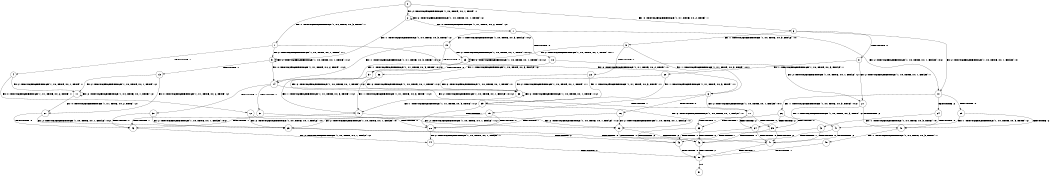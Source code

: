 digraph BCG {
size = "7, 10.5";
center = TRUE;
node [shape = circle];
0 [peripheries = 2];
0 -> 1 [label = "EX !1 !ATOMIC_EXCH_BRANCH (1, +0, TRUE, +0, 3, TRUE) !::"];
0 -> 2 [label = "EX !2 !ATOMIC_EXCH_BRANCH (1, +0, TRUE, +0, 1, TRUE) !::"];
0 -> 3 [label = "EX !0 !ATOMIC_EXCH_BRANCH (1, +1, TRUE, +0, 2, TRUE) !::"];
1 -> 4 [label = "TERMINATE !1"];
1 -> 5 [label = "EX !2 !ATOMIC_EXCH_BRANCH (1, +0, TRUE, +0, 1, TRUE) !:1:"];
1 -> 6 [label = "EX !0 !ATOMIC_EXCH_BRANCH (1, +1, TRUE, +0, 2, TRUE) !:1:"];
2 -> 5 [label = "EX !1 !ATOMIC_EXCH_BRANCH (1, +0, TRUE, +0, 3, TRUE) !:2:"];
2 -> 7 [label = "EX !0 !ATOMIC_EXCH_BRANCH (1, +1, TRUE, +0, 2, TRUE) !:2:"];
2 -> 2 [label = "EX !2 !ATOMIC_EXCH_BRANCH (1, +0, TRUE, +0, 1, TRUE) !:2:"];
3 -> 8 [label = "TERMINATE !0"];
3 -> 9 [label = "EX !1 !ATOMIC_EXCH_BRANCH (1, +0, TRUE, +0, 3, FALSE) !:0:"];
3 -> 10 [label = "EX !2 !ATOMIC_EXCH_BRANCH (1, +0, TRUE, +0, 1, FALSE) !:0:"];
4 -> 11 [label = "EX !2 !ATOMIC_EXCH_BRANCH (1, +0, TRUE, +0, 1, TRUE) !::"];
4 -> 12 [label = "EX !0 !ATOMIC_EXCH_BRANCH (1, +1, TRUE, +0, 2, TRUE) !::"];
5 -> 13 [label = "TERMINATE !1"];
5 -> 14 [label = "EX !0 !ATOMIC_EXCH_BRANCH (1, +1, TRUE, +0, 2, TRUE) !:1:2:"];
5 -> 5 [label = "EX !2 !ATOMIC_EXCH_BRANCH (1, +0, TRUE, +0, 1, TRUE) !:1:2:"];
6 -> 15 [label = "TERMINATE !1"];
6 -> 16 [label = "TERMINATE !0"];
6 -> 17 [label = "EX !2 !ATOMIC_EXCH_BRANCH (1, +0, TRUE, +0, 1, FALSE) !:0:1:"];
7 -> 18 [label = "TERMINATE !0"];
7 -> 19 [label = "EX !1 !ATOMIC_EXCH_BRANCH (1, +0, TRUE, +0, 3, FALSE) !:0:2:"];
7 -> 10 [label = "EX !2 !ATOMIC_EXCH_BRANCH (1, +0, TRUE, +0, 1, FALSE) !:0:2:"];
8 -> 20 [label = "EX !1 !ATOMIC_EXCH_BRANCH (1, +0, TRUE, +0, 3, FALSE) !::"];
8 -> 21 [label = "EX !2 !ATOMIC_EXCH_BRANCH (1, +0, TRUE, +0, 1, FALSE) !::"];
9 -> 22 [label = "TERMINATE !0"];
9 -> 23 [label = "EX !2 !ATOMIC_EXCH_BRANCH (1, +0, TRUE, +0, 1, TRUE) !:0:1:"];
9 -> 6 [label = "EX !1 !ATOMIC_EXCH_BRANCH (1, +1, TRUE, +0, 3, TRUE) !:0:1:"];
10 -> 24 [label = "TERMINATE !2"];
10 -> 25 [label = "TERMINATE !0"];
10 -> 26 [label = "EX !1 !ATOMIC_EXCH_BRANCH (1, +0, TRUE, +0, 3, TRUE) !:0:2:"];
11 -> 27 [label = "EX !0 !ATOMIC_EXCH_BRANCH (1, +1, TRUE, +0, 2, TRUE) !:2:"];
11 -> 11 [label = "EX !2 !ATOMIC_EXCH_BRANCH (1, +0, TRUE, +0, 1, TRUE) !:2:"];
12 -> 28 [label = "TERMINATE !0"];
12 -> 29 [label = "EX !2 !ATOMIC_EXCH_BRANCH (1, +0, TRUE, +0, 1, FALSE) !:0:"];
13 -> 11 [label = "EX !2 !ATOMIC_EXCH_BRANCH (1, +0, TRUE, +0, 1, TRUE) !:2:"];
13 -> 27 [label = "EX !0 !ATOMIC_EXCH_BRANCH (1, +1, TRUE, +0, 2, TRUE) !:2:"];
14 -> 30 [label = "TERMINATE !1"];
14 -> 31 [label = "TERMINATE !0"];
14 -> 17 [label = "EX !2 !ATOMIC_EXCH_BRANCH (1, +0, TRUE, +0, 1, FALSE) !:0:1:2:"];
15 -> 28 [label = "TERMINATE !0"];
15 -> 29 [label = "EX !2 !ATOMIC_EXCH_BRANCH (1, +0, TRUE, +0, 1, FALSE) !:0:"];
16 -> 28 [label = "TERMINATE !1"];
16 -> 32 [label = "EX !2 !ATOMIC_EXCH_BRANCH (1, +0, TRUE, +0, 1, FALSE) !:1:"];
17 -> 33 [label = "TERMINATE !1"];
17 -> 34 [label = "TERMINATE !2"];
17 -> 35 [label = "TERMINATE !0"];
18 -> 21 [label = "EX !2 !ATOMIC_EXCH_BRANCH (1, +0, TRUE, +0, 1, FALSE) !:2:"];
18 -> 36 [label = "EX !1 !ATOMIC_EXCH_BRANCH (1, +0, TRUE, +0, 3, FALSE) !:2:"];
19 -> 37 [label = "TERMINATE !0"];
19 -> 23 [label = "EX !2 !ATOMIC_EXCH_BRANCH (1, +0, TRUE, +0, 1, TRUE) !:0:1:2:"];
19 -> 14 [label = "EX !1 !ATOMIC_EXCH_BRANCH (1, +1, TRUE, +0, 3, TRUE) !:0:1:2:"];
20 -> 38 [label = "EX !2 !ATOMIC_EXCH_BRANCH (1, +0, TRUE, +0, 1, TRUE) !:1:"];
20 -> 39 [label = "EX !1 !ATOMIC_EXCH_BRANCH (1, +1, TRUE, +0, 3, TRUE) !:1:"];
21 -> 40 [label = "TERMINATE !2"];
21 -> 41 [label = "EX !1 !ATOMIC_EXCH_BRANCH (1, +0, TRUE, +0, 3, TRUE) !:2:"];
22 -> 39 [label = "EX !1 !ATOMIC_EXCH_BRANCH (1, +1, TRUE, +0, 3, TRUE) !:1:"];
22 -> 38 [label = "EX !2 !ATOMIC_EXCH_BRANCH (1, +0, TRUE, +0, 1, TRUE) !:1:"];
23 -> 37 [label = "TERMINATE !0"];
23 -> 23 [label = "EX !2 !ATOMIC_EXCH_BRANCH (1, +0, TRUE, +0, 1, TRUE) !:0:1:2:"];
23 -> 14 [label = "EX !1 !ATOMIC_EXCH_BRANCH (1, +1, TRUE, +0, 3, TRUE) !:0:1:2:"];
24 -> 40 [label = "TERMINATE !0"];
24 -> 42 [label = "EX !1 !ATOMIC_EXCH_BRANCH (1, +0, TRUE, +0, 3, TRUE) !:0:"];
25 -> 40 [label = "TERMINATE !2"];
25 -> 41 [label = "EX !1 !ATOMIC_EXCH_BRANCH (1, +0, TRUE, +0, 3, TRUE) !:2:"];
26 -> 33 [label = "TERMINATE !1"];
26 -> 34 [label = "TERMINATE !2"];
26 -> 35 [label = "TERMINATE !0"];
27 -> 43 [label = "TERMINATE !0"];
27 -> 29 [label = "EX !2 !ATOMIC_EXCH_BRANCH (1, +0, TRUE, +0, 1, FALSE) !:0:2:"];
28 -> 44 [label = "EX !2 !ATOMIC_EXCH_BRANCH (1, +0, TRUE, +0, 1, FALSE) !::"];
29 -> 45 [label = "TERMINATE !2"];
29 -> 46 [label = "TERMINATE !0"];
30 -> 29 [label = "EX !2 !ATOMIC_EXCH_BRANCH (1, +0, TRUE, +0, 1, FALSE) !:0:2:"];
30 -> 43 [label = "TERMINATE !0"];
31 -> 32 [label = "EX !2 !ATOMIC_EXCH_BRANCH (1, +0, TRUE, +0, 1, FALSE) !:1:2:"];
31 -> 43 [label = "TERMINATE !1"];
32 -> 46 [label = "TERMINATE !1"];
32 -> 47 [label = "TERMINATE !2"];
33 -> 45 [label = "TERMINATE !2"];
33 -> 46 [label = "TERMINATE !0"];
34 -> 45 [label = "TERMINATE !1"];
34 -> 47 [label = "TERMINATE !0"];
35 -> 46 [label = "TERMINATE !1"];
35 -> 47 [label = "TERMINATE !2"];
36 -> 38 [label = "EX !2 !ATOMIC_EXCH_BRANCH (1, +0, TRUE, +0, 1, TRUE) !:1:2:"];
36 -> 48 [label = "EX !1 !ATOMIC_EXCH_BRANCH (1, +1, TRUE, +0, 3, TRUE) !:1:2:"];
37 -> 38 [label = "EX !2 !ATOMIC_EXCH_BRANCH (1, +0, TRUE, +0, 1, TRUE) !:1:2:"];
37 -> 48 [label = "EX !1 !ATOMIC_EXCH_BRANCH (1, +1, TRUE, +0, 3, TRUE) !:1:2:"];
38 -> 38 [label = "EX !2 !ATOMIC_EXCH_BRANCH (1, +0, TRUE, +0, 1, TRUE) !:1:2:"];
38 -> 48 [label = "EX !1 !ATOMIC_EXCH_BRANCH (1, +1, TRUE, +0, 3, TRUE) !:1:2:"];
39 -> 28 [label = "TERMINATE !1"];
39 -> 32 [label = "EX !2 !ATOMIC_EXCH_BRANCH (1, +0, TRUE, +0, 1, FALSE) !:1:"];
40 -> 49 [label = "EX !1 !ATOMIC_EXCH_BRANCH (1, +0, TRUE, +0, 3, TRUE) !::"];
41 -> 46 [label = "TERMINATE !1"];
41 -> 47 [label = "TERMINATE !2"];
42 -> 45 [label = "TERMINATE !1"];
42 -> 47 [label = "TERMINATE !0"];
43 -> 44 [label = "EX !2 !ATOMIC_EXCH_BRANCH (1, +0, TRUE, +0, 1, FALSE) !:2:"];
44 -> 50 [label = "TERMINATE !2"];
45 -> 50 [label = "TERMINATE !0"];
46 -> 50 [label = "TERMINATE !2"];
47 -> 50 [label = "TERMINATE !1"];
48 -> 43 [label = "TERMINATE !1"];
48 -> 32 [label = "EX !2 !ATOMIC_EXCH_BRANCH (1, +0, TRUE, +0, 1, FALSE) !:1:2:"];
49 -> 50 [label = "TERMINATE !1"];
50 -> 51 [label = "exit"];
}
